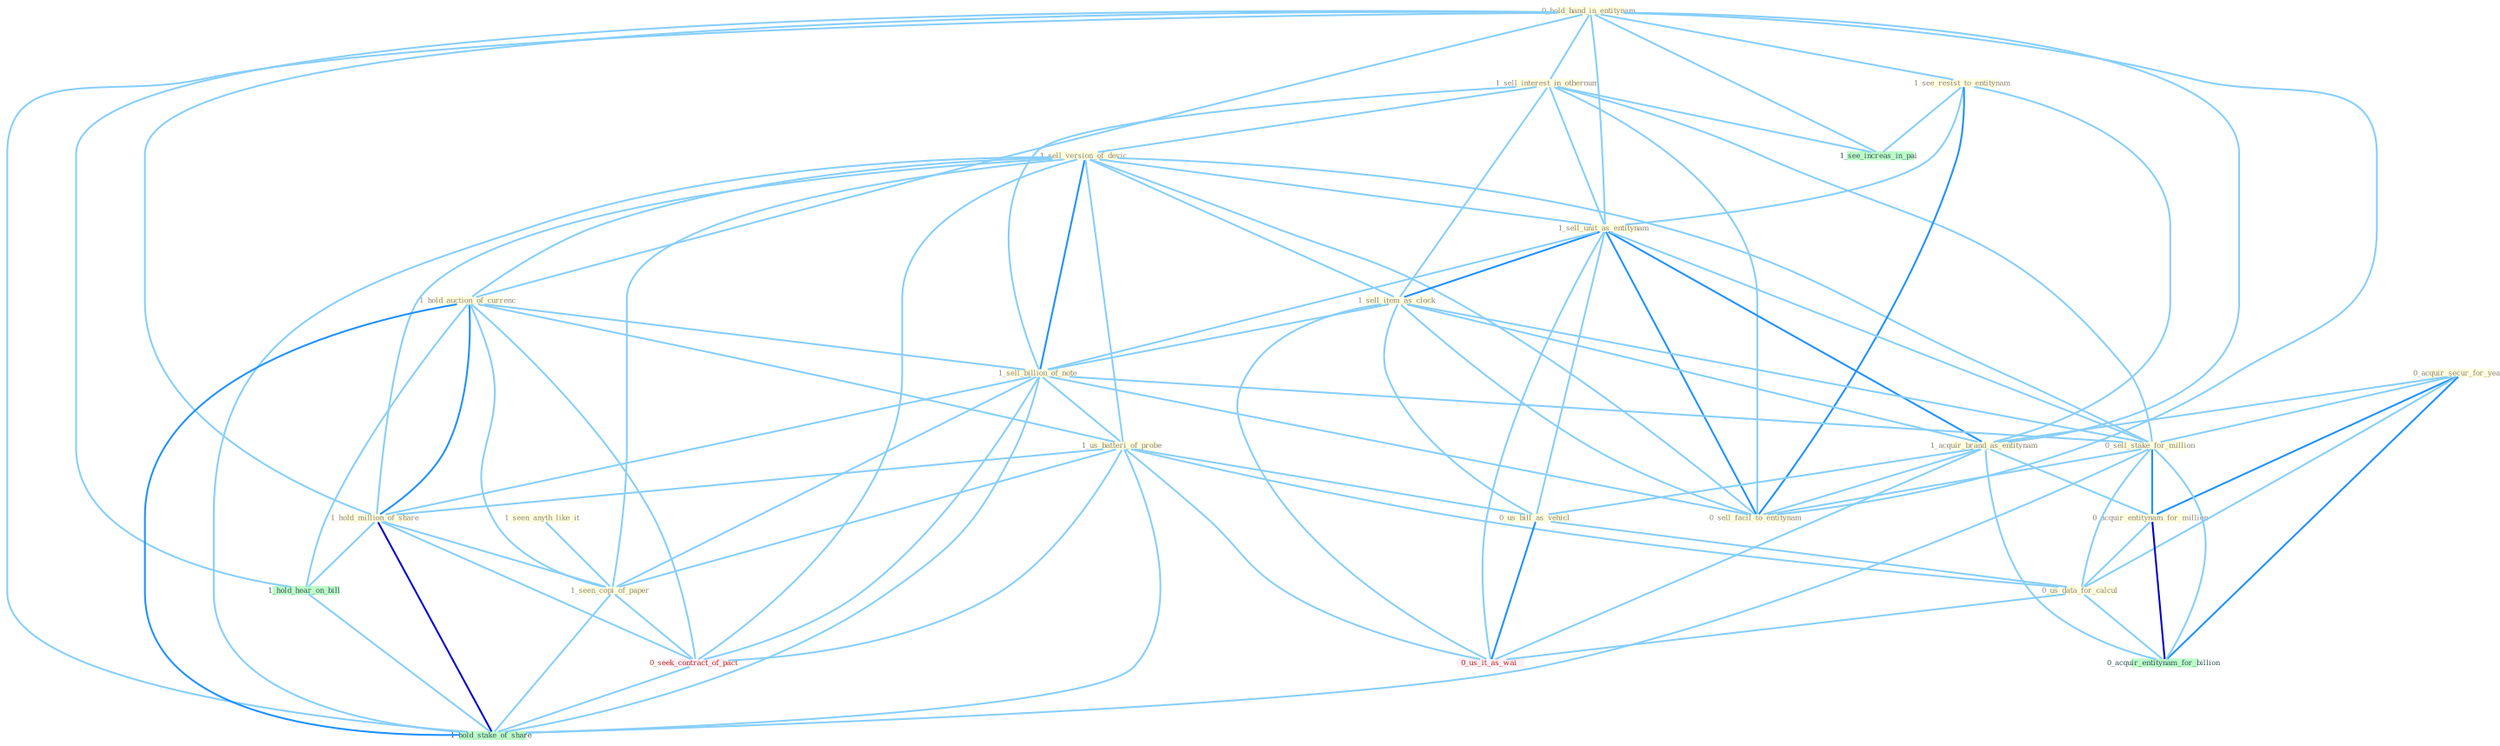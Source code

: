 Graph G{ 
    node
    [shape=polygon,style=filled,width=.5,height=.06,color="#BDFCC9",fixedsize=true,fontsize=4,
    fontcolor="#2f4f4f"];
    {node
    [color="#ffffe0", fontcolor="#8b7d6b"] "1_seen_anyth_like_it " "0_hold_hand_in_entitynam " "1_sell_interest_in_othernum " "1_sell_version_of_devic " "0_acquir_secur_for_year " "1_hold_auction_of_currenc " "1_see_resist_to_entitynam " "1_sell_unit_as_entitynam " "1_sell_item_as_clock " "1_acquir_brand_as_entitynam " "1_sell_billion_of_note " "0_sell_stake_for_million " "1_us_batteri_of_probe " "0_acquir_entitynam_for_million " "0_us_bill_as_vehicl " "0_us_data_for_calcul " "1_hold_million_of_share " "1_seen_copi_of_paper " "0_sell_facil_to_entitynam "}
{node [color="#fff0f5", fontcolor="#b22222"] "0_seek_contract_of_pact " "0_us_it_as_wai "}
edge [color="#B0E2FF"];

	"1_seen_anyth_like_it " -- "1_seen_copi_of_paper " [w="1", color="#87cefa" ];
	"0_hold_hand_in_entitynam " -- "1_sell_interest_in_othernum " [w="1", color="#87cefa" ];
	"0_hold_hand_in_entitynam " -- "1_hold_auction_of_currenc " [w="1", color="#87cefa" ];
	"0_hold_hand_in_entitynam " -- "1_see_resist_to_entitynam " [w="1", color="#87cefa" ];
	"0_hold_hand_in_entitynam " -- "1_sell_unit_as_entitynam " [w="1", color="#87cefa" ];
	"0_hold_hand_in_entitynam " -- "1_acquir_brand_as_entitynam " [w="1", color="#87cefa" ];
	"0_hold_hand_in_entitynam " -- "1_hold_million_of_share " [w="1", color="#87cefa" ];
	"0_hold_hand_in_entitynam " -- "0_sell_facil_to_entitynam " [w="1", color="#87cefa" ];
	"0_hold_hand_in_entitynam " -- "1_see_increas_in_pai " [w="1", color="#87cefa" ];
	"0_hold_hand_in_entitynam " -- "1_hold_hear_on_bill " [w="1", color="#87cefa" ];
	"0_hold_hand_in_entitynam " -- "1_hold_stake_of_share " [w="1", color="#87cefa" ];
	"1_sell_interest_in_othernum " -- "1_sell_version_of_devic " [w="1", color="#87cefa" ];
	"1_sell_interest_in_othernum " -- "1_sell_unit_as_entitynam " [w="1", color="#87cefa" ];
	"1_sell_interest_in_othernum " -- "1_sell_item_as_clock " [w="1", color="#87cefa" ];
	"1_sell_interest_in_othernum " -- "1_sell_billion_of_note " [w="1", color="#87cefa" ];
	"1_sell_interest_in_othernum " -- "0_sell_stake_for_million " [w="1", color="#87cefa" ];
	"1_sell_interest_in_othernum " -- "0_sell_facil_to_entitynam " [w="1", color="#87cefa" ];
	"1_sell_interest_in_othernum " -- "1_see_increas_in_pai " [w="1", color="#87cefa" ];
	"1_sell_version_of_devic " -- "1_hold_auction_of_currenc " [w="1", color="#87cefa" ];
	"1_sell_version_of_devic " -- "1_sell_unit_as_entitynam " [w="1", color="#87cefa" ];
	"1_sell_version_of_devic " -- "1_sell_item_as_clock " [w="1", color="#87cefa" ];
	"1_sell_version_of_devic " -- "1_sell_billion_of_note " [w="2", color="#1e90ff" , len=0.8];
	"1_sell_version_of_devic " -- "0_sell_stake_for_million " [w="1", color="#87cefa" ];
	"1_sell_version_of_devic " -- "1_us_batteri_of_probe " [w="1", color="#87cefa" ];
	"1_sell_version_of_devic " -- "1_hold_million_of_share " [w="1", color="#87cefa" ];
	"1_sell_version_of_devic " -- "1_seen_copi_of_paper " [w="1", color="#87cefa" ];
	"1_sell_version_of_devic " -- "0_sell_facil_to_entitynam " [w="1", color="#87cefa" ];
	"1_sell_version_of_devic " -- "0_seek_contract_of_pact " [w="1", color="#87cefa" ];
	"1_sell_version_of_devic " -- "1_hold_stake_of_share " [w="1", color="#87cefa" ];
	"0_acquir_secur_for_year " -- "1_acquir_brand_as_entitynam " [w="1", color="#87cefa" ];
	"0_acquir_secur_for_year " -- "0_sell_stake_for_million " [w="1", color="#87cefa" ];
	"0_acquir_secur_for_year " -- "0_acquir_entitynam_for_million " [w="2", color="#1e90ff" , len=0.8];
	"0_acquir_secur_for_year " -- "0_us_data_for_calcul " [w="1", color="#87cefa" ];
	"0_acquir_secur_for_year " -- "0_acquir_entitynam_for_billion " [w="2", color="#1e90ff" , len=0.8];
	"1_hold_auction_of_currenc " -- "1_sell_billion_of_note " [w="1", color="#87cefa" ];
	"1_hold_auction_of_currenc " -- "1_us_batteri_of_probe " [w="1", color="#87cefa" ];
	"1_hold_auction_of_currenc " -- "1_hold_million_of_share " [w="2", color="#1e90ff" , len=0.8];
	"1_hold_auction_of_currenc " -- "1_seen_copi_of_paper " [w="1", color="#87cefa" ];
	"1_hold_auction_of_currenc " -- "0_seek_contract_of_pact " [w="1", color="#87cefa" ];
	"1_hold_auction_of_currenc " -- "1_hold_hear_on_bill " [w="1", color="#87cefa" ];
	"1_hold_auction_of_currenc " -- "1_hold_stake_of_share " [w="2", color="#1e90ff" , len=0.8];
	"1_see_resist_to_entitynam " -- "1_sell_unit_as_entitynam " [w="1", color="#87cefa" ];
	"1_see_resist_to_entitynam " -- "1_acquir_brand_as_entitynam " [w="1", color="#87cefa" ];
	"1_see_resist_to_entitynam " -- "0_sell_facil_to_entitynam " [w="2", color="#1e90ff" , len=0.8];
	"1_see_resist_to_entitynam " -- "1_see_increas_in_pai " [w="1", color="#87cefa" ];
	"1_sell_unit_as_entitynam " -- "1_sell_item_as_clock " [w="2", color="#1e90ff" , len=0.8];
	"1_sell_unit_as_entitynam " -- "1_acquir_brand_as_entitynam " [w="2", color="#1e90ff" , len=0.8];
	"1_sell_unit_as_entitynam " -- "1_sell_billion_of_note " [w="1", color="#87cefa" ];
	"1_sell_unit_as_entitynam " -- "0_sell_stake_for_million " [w="1", color="#87cefa" ];
	"1_sell_unit_as_entitynam " -- "0_us_bill_as_vehicl " [w="1", color="#87cefa" ];
	"1_sell_unit_as_entitynam " -- "0_sell_facil_to_entitynam " [w="2", color="#1e90ff" , len=0.8];
	"1_sell_unit_as_entitynam " -- "0_us_it_as_wai " [w="1", color="#87cefa" ];
	"1_sell_item_as_clock " -- "1_acquir_brand_as_entitynam " [w="1", color="#87cefa" ];
	"1_sell_item_as_clock " -- "1_sell_billion_of_note " [w="1", color="#87cefa" ];
	"1_sell_item_as_clock " -- "0_sell_stake_for_million " [w="1", color="#87cefa" ];
	"1_sell_item_as_clock " -- "0_us_bill_as_vehicl " [w="1", color="#87cefa" ];
	"1_sell_item_as_clock " -- "0_sell_facil_to_entitynam " [w="1", color="#87cefa" ];
	"1_sell_item_as_clock " -- "0_us_it_as_wai " [w="1", color="#87cefa" ];
	"1_acquir_brand_as_entitynam " -- "0_acquir_entitynam_for_million " [w="1", color="#87cefa" ];
	"1_acquir_brand_as_entitynam " -- "0_us_bill_as_vehicl " [w="1", color="#87cefa" ];
	"1_acquir_brand_as_entitynam " -- "0_sell_facil_to_entitynam " [w="1", color="#87cefa" ];
	"1_acquir_brand_as_entitynam " -- "0_us_it_as_wai " [w="1", color="#87cefa" ];
	"1_acquir_brand_as_entitynam " -- "0_acquir_entitynam_for_billion " [w="1", color="#87cefa" ];
	"1_sell_billion_of_note " -- "0_sell_stake_for_million " [w="1", color="#87cefa" ];
	"1_sell_billion_of_note " -- "1_us_batteri_of_probe " [w="1", color="#87cefa" ];
	"1_sell_billion_of_note " -- "1_hold_million_of_share " [w="1", color="#87cefa" ];
	"1_sell_billion_of_note " -- "1_seen_copi_of_paper " [w="1", color="#87cefa" ];
	"1_sell_billion_of_note " -- "0_sell_facil_to_entitynam " [w="1", color="#87cefa" ];
	"1_sell_billion_of_note " -- "0_seek_contract_of_pact " [w="1", color="#87cefa" ];
	"1_sell_billion_of_note " -- "1_hold_stake_of_share " [w="1", color="#87cefa" ];
	"0_sell_stake_for_million " -- "0_acquir_entitynam_for_million " [w="2", color="#1e90ff" , len=0.8];
	"0_sell_stake_for_million " -- "0_us_data_for_calcul " [w="1", color="#87cefa" ];
	"0_sell_stake_for_million " -- "0_sell_facil_to_entitynam " [w="1", color="#87cefa" ];
	"0_sell_stake_for_million " -- "0_acquir_entitynam_for_billion " [w="1", color="#87cefa" ];
	"0_sell_stake_for_million " -- "1_hold_stake_of_share " [w="1", color="#87cefa" ];
	"1_us_batteri_of_probe " -- "0_us_bill_as_vehicl " [w="1", color="#87cefa" ];
	"1_us_batteri_of_probe " -- "0_us_data_for_calcul " [w="1", color="#87cefa" ];
	"1_us_batteri_of_probe " -- "1_hold_million_of_share " [w="1", color="#87cefa" ];
	"1_us_batteri_of_probe " -- "1_seen_copi_of_paper " [w="1", color="#87cefa" ];
	"1_us_batteri_of_probe " -- "0_seek_contract_of_pact " [w="1", color="#87cefa" ];
	"1_us_batteri_of_probe " -- "0_us_it_as_wai " [w="1", color="#87cefa" ];
	"1_us_batteri_of_probe " -- "1_hold_stake_of_share " [w="1", color="#87cefa" ];
	"0_acquir_entitynam_for_million " -- "0_us_data_for_calcul " [w="1", color="#87cefa" ];
	"0_acquir_entitynam_for_million " -- "0_acquir_entitynam_for_billion " [w="3", color="#0000cd" , len=0.6];
	"0_us_bill_as_vehicl " -- "0_us_data_for_calcul " [w="1", color="#87cefa" ];
	"0_us_bill_as_vehicl " -- "0_us_it_as_wai " [w="2", color="#1e90ff" , len=0.8];
	"0_us_data_for_calcul " -- "0_us_it_as_wai " [w="1", color="#87cefa" ];
	"0_us_data_for_calcul " -- "0_acquir_entitynam_for_billion " [w="1", color="#87cefa" ];
	"1_hold_million_of_share " -- "1_seen_copi_of_paper " [w="1", color="#87cefa" ];
	"1_hold_million_of_share " -- "0_seek_contract_of_pact " [w="1", color="#87cefa" ];
	"1_hold_million_of_share " -- "1_hold_hear_on_bill " [w="1", color="#87cefa" ];
	"1_hold_million_of_share " -- "1_hold_stake_of_share " [w="3", color="#0000cd" , len=0.6];
	"1_seen_copi_of_paper " -- "0_seek_contract_of_pact " [w="1", color="#87cefa" ];
	"1_seen_copi_of_paper " -- "1_hold_stake_of_share " [w="1", color="#87cefa" ];
	"0_seek_contract_of_pact " -- "1_hold_stake_of_share " [w="1", color="#87cefa" ];
	"1_hold_hear_on_bill " -- "1_hold_stake_of_share " [w="1", color="#87cefa" ];
}